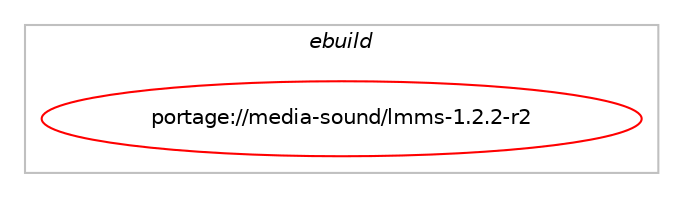 digraph prolog {

# *************
# Graph options
# *************

newrank=true;
concentrate=true;
compound=true;
graph [rankdir=LR,fontname=Helvetica,fontsize=10,ranksep=1.5];#, ranksep=2.5, nodesep=0.2];
edge  [arrowhead=vee];
node  [fontname=Helvetica,fontsize=10];

# **********
# The ebuild
# **********

subgraph cluster_leftcol {
color=gray;
label=<<i>ebuild</i>>;
id [label="portage://media-sound/lmms-1.2.2-r2", color=red, width=4, href="../media-sound/lmms-1.2.2-r2.svg"];
}

# ****************
# The dependencies
# ****************

subgraph cluster_midcol {
color=gray;
label=<<i>dependencies</i>>;
subgraph cluster_compile {
fillcolor="#eeeeee";
style=filled;
label=<<i>compile</i>>;
# *** BEGIN UNKNOWN DEPENDENCY TYPE (TODO) ***
# id -> equal(use_conditional_group(positive,alsa,portage://media-sound/lmms-1.2.2-r2,[package_dependency(portage://media-sound/lmms-1.2.2-r2,install,no,media-libs,alsa-lib,none,[,,],[],[])]))
# *** END UNKNOWN DEPENDENCY TYPE (TODO) ***

# *** BEGIN UNKNOWN DEPENDENCY TYPE (TODO) ***
# id -> equal(use_conditional_group(positive,fluidsynth,portage://media-sound/lmms-1.2.2-r2,[package_dependency(portage://media-sound/lmms-1.2.2-r2,install,no,media-sound,fluidsynth,none,[,,],[],[])]))
# *** END UNKNOWN DEPENDENCY TYPE (TODO) ***

# *** BEGIN UNKNOWN DEPENDENCY TYPE (TODO) ***
# id -> equal(use_conditional_group(positive,jack,portage://media-sound/lmms-1.2.2-r2,[package_dependency(portage://media-sound/lmms-1.2.2-r2,install,no,virtual,jack,none,[,,],[],[])]))
# *** END UNKNOWN DEPENDENCY TYPE (TODO) ***

# *** BEGIN UNKNOWN DEPENDENCY TYPE (TODO) ***
# id -> equal(use_conditional_group(positive,libgig,portage://media-sound/lmms-1.2.2-r2,[package_dependency(portage://media-sound/lmms-1.2.2-r2,install,no,media-libs,libgig,none,[,,],[],[])]))
# *** END UNKNOWN DEPENDENCY TYPE (TODO) ***

# *** BEGIN UNKNOWN DEPENDENCY TYPE (TODO) ***
# id -> equal(use_conditional_group(positive,mp3,portage://media-sound/lmms-1.2.2-r2,[package_dependency(portage://media-sound/lmms-1.2.2-r2,install,no,media-sound,lame,none,[,,],[],[])]))
# *** END UNKNOWN DEPENDENCY TYPE (TODO) ***

# *** BEGIN UNKNOWN DEPENDENCY TYPE (TODO) ***
# id -> equal(use_conditional_group(positive,ogg,portage://media-sound/lmms-1.2.2-r2,[package_dependency(portage://media-sound/lmms-1.2.2-r2,install,no,media-libs,libogg,none,[,,],[],[]),package_dependency(portage://media-sound/lmms-1.2.2-r2,install,no,media-libs,libvorbis,none,[,,],[],[])]))
# *** END UNKNOWN DEPENDENCY TYPE (TODO) ***

# *** BEGIN UNKNOWN DEPENDENCY TYPE (TODO) ***
# id -> equal(use_conditional_group(positive,portaudio,portage://media-sound/lmms-1.2.2-r2,[package_dependency(portage://media-sound/lmms-1.2.2-r2,install,no,media-libs,portaudio,greaterequal,[19,,_pre,19_pre],[],[])]))
# *** END UNKNOWN DEPENDENCY TYPE (TODO) ***

# *** BEGIN UNKNOWN DEPENDENCY TYPE (TODO) ***
# id -> equal(use_conditional_group(positive,pulseaudio,portage://media-sound/lmms-1.2.2-r2,[package_dependency(portage://media-sound/lmms-1.2.2-r2,install,no,media-libs,libpulse,none,[,,],[],[])]))
# *** END UNKNOWN DEPENDENCY TYPE (TODO) ***

# *** BEGIN UNKNOWN DEPENDENCY TYPE (TODO) ***
# id -> equal(use_conditional_group(positive,sdl,portage://media-sound/lmms-1.2.2-r2,[package_dependency(portage://media-sound/lmms-1.2.2-r2,install,no,media-libs,libsdl,none,[,,],[],[]),package_dependency(portage://media-sound/lmms-1.2.2-r2,install,no,media-libs,sdl-sound,greaterequal,[1.0.1,,,1.0.1],[],[])]))
# *** END UNKNOWN DEPENDENCY TYPE (TODO) ***

# *** BEGIN UNKNOWN DEPENDENCY TYPE (TODO) ***
# id -> equal(use_conditional_group(positive,soundio,portage://media-sound/lmms-1.2.2-r2,[package_dependency(portage://media-sound/lmms-1.2.2-r2,install,no,media-libs,libsoundio,none,[,,],[],[])]))
# *** END UNKNOWN DEPENDENCY TYPE (TODO) ***

# *** BEGIN UNKNOWN DEPENDENCY TYPE (TODO) ***
# id -> equal(use_conditional_group(positive,stk,portage://media-sound/lmms-1.2.2-r2,[package_dependency(portage://media-sound/lmms-1.2.2-r2,install,no,media-libs,stk,none,[,,],[],[])]))
# *** END UNKNOWN DEPENDENCY TYPE (TODO) ***

# *** BEGIN UNKNOWN DEPENDENCY TYPE (TODO) ***
# id -> equal(use_conditional_group(positive,test,portage://media-sound/lmms-1.2.2-r2,[package_dependency(portage://media-sound/lmms-1.2.2-r2,install,no,dev-qt,qttest,none,[,,],[slot(5)],[])]))
# *** END UNKNOWN DEPENDENCY TYPE (TODO) ***

# *** BEGIN UNKNOWN DEPENDENCY TYPE (TODO) ***
# id -> equal(use_conditional_group(positive,vst,portage://media-sound/lmms-1.2.2-r2,[package_dependency(portage://media-sound/lmms-1.2.2-r2,install,no,virtual,wine,none,[,,],[],[])]))
# *** END UNKNOWN DEPENDENCY TYPE (TODO) ***

# *** BEGIN UNKNOWN DEPENDENCY TYPE (TODO) ***
# id -> equal(package_dependency(portage://media-sound/lmms-1.2.2-r2,install,no,dev-qt,qtcore,none,[,,],[slot(5)],[]))
# *** END UNKNOWN DEPENDENCY TYPE (TODO) ***

# *** BEGIN UNKNOWN DEPENDENCY TYPE (TODO) ***
# id -> equal(package_dependency(portage://media-sound/lmms-1.2.2-r2,install,no,dev-qt,qtgui,none,[,,],[slot(5)],[]))
# *** END UNKNOWN DEPENDENCY TYPE (TODO) ***

# *** BEGIN UNKNOWN DEPENDENCY TYPE (TODO) ***
# id -> equal(package_dependency(portage://media-sound/lmms-1.2.2-r2,install,no,dev-qt,qtwidgets,none,[,,],[slot(5)],[]))
# *** END UNKNOWN DEPENDENCY TYPE (TODO) ***

# *** BEGIN UNKNOWN DEPENDENCY TYPE (TODO) ***
# id -> equal(package_dependency(portage://media-sound/lmms-1.2.2-r2,install,no,dev-qt,qtx11extras,none,[,,],[slot(5)],[]))
# *** END UNKNOWN DEPENDENCY TYPE (TODO) ***

# *** BEGIN UNKNOWN DEPENDENCY TYPE (TODO) ***
# id -> equal(package_dependency(portage://media-sound/lmms-1.2.2-r2,install,no,dev-qt,qtxml,none,[,,],[slot(5)],[]))
# *** END UNKNOWN DEPENDENCY TYPE (TODO) ***

# *** BEGIN UNKNOWN DEPENDENCY TYPE (TODO) ***
# id -> equal(package_dependency(portage://media-sound/lmms-1.2.2-r2,install,no,media-libs,libsamplerate,greaterequal,[0.1.8,,,0.1.8],[],[]))
# *** END UNKNOWN DEPENDENCY TYPE (TODO) ***

# *** BEGIN UNKNOWN DEPENDENCY TYPE (TODO) ***
# id -> equal(package_dependency(portage://media-sound/lmms-1.2.2-r2,install,no,media-libs,libsndfile,greaterequal,[1.0.11,,,1.0.11],[],[]))
# *** END UNKNOWN DEPENDENCY TYPE (TODO) ***

# *** BEGIN UNKNOWN DEPENDENCY TYPE (TODO) ***
# id -> equal(package_dependency(portage://media-sound/lmms-1.2.2-r2,install,no,sci-libs,fftw,none,[,,],[slot(3.0)],[]))
# *** END UNKNOWN DEPENDENCY TYPE (TODO) ***

# *** BEGIN UNKNOWN DEPENDENCY TYPE (TODO) ***
# id -> equal(package_dependency(portage://media-sound/lmms-1.2.2-r2,install,no,sys-libs,zlib,none,[,,],[],[]))
# *** END UNKNOWN DEPENDENCY TYPE (TODO) ***

# *** BEGIN UNKNOWN DEPENDENCY TYPE (TODO) ***
# id -> equal(package_dependency(portage://media-sound/lmms-1.2.2-r2,install,no,x11-libs,fltk,greaterequal,[1.3.0,,_rc3,1.3.0_rc3],[slot(1)],[]))
# *** END UNKNOWN DEPENDENCY TYPE (TODO) ***

}
subgraph cluster_compileandrun {
fillcolor="#eeeeee";
style=filled;
label=<<i>compile and run</i>>;
}
subgraph cluster_run {
fillcolor="#eeeeee";
style=filled;
label=<<i>run</i>>;
# *** BEGIN UNKNOWN DEPENDENCY TYPE (TODO) ***
# id -> equal(use_conditional_group(positive,alsa,portage://media-sound/lmms-1.2.2-r2,[package_dependency(portage://media-sound/lmms-1.2.2-r2,run,no,media-libs,alsa-lib,none,[,,],[],[])]))
# *** END UNKNOWN DEPENDENCY TYPE (TODO) ***

# *** BEGIN UNKNOWN DEPENDENCY TYPE (TODO) ***
# id -> equal(use_conditional_group(positive,fluidsynth,portage://media-sound/lmms-1.2.2-r2,[package_dependency(portage://media-sound/lmms-1.2.2-r2,run,no,media-sound,fluidsynth,none,[,,],[],[])]))
# *** END UNKNOWN DEPENDENCY TYPE (TODO) ***

# *** BEGIN UNKNOWN DEPENDENCY TYPE (TODO) ***
# id -> equal(use_conditional_group(positive,jack,portage://media-sound/lmms-1.2.2-r2,[package_dependency(portage://media-sound/lmms-1.2.2-r2,run,no,virtual,jack,none,[,,],[],[])]))
# *** END UNKNOWN DEPENDENCY TYPE (TODO) ***

# *** BEGIN UNKNOWN DEPENDENCY TYPE (TODO) ***
# id -> equal(use_conditional_group(positive,libgig,portage://media-sound/lmms-1.2.2-r2,[package_dependency(portage://media-sound/lmms-1.2.2-r2,run,no,media-libs,libgig,none,[,,],[],[])]))
# *** END UNKNOWN DEPENDENCY TYPE (TODO) ***

# *** BEGIN UNKNOWN DEPENDENCY TYPE (TODO) ***
# id -> equal(use_conditional_group(positive,mp3,portage://media-sound/lmms-1.2.2-r2,[package_dependency(portage://media-sound/lmms-1.2.2-r2,run,no,media-sound,lame,none,[,,],[],[])]))
# *** END UNKNOWN DEPENDENCY TYPE (TODO) ***

# *** BEGIN UNKNOWN DEPENDENCY TYPE (TODO) ***
# id -> equal(use_conditional_group(positive,ogg,portage://media-sound/lmms-1.2.2-r2,[package_dependency(portage://media-sound/lmms-1.2.2-r2,run,no,media-libs,libogg,none,[,,],[],[]),package_dependency(portage://media-sound/lmms-1.2.2-r2,run,no,media-libs,libvorbis,none,[,,],[],[])]))
# *** END UNKNOWN DEPENDENCY TYPE (TODO) ***

# *** BEGIN UNKNOWN DEPENDENCY TYPE (TODO) ***
# id -> equal(use_conditional_group(positive,portaudio,portage://media-sound/lmms-1.2.2-r2,[package_dependency(portage://media-sound/lmms-1.2.2-r2,run,no,media-libs,portaudio,greaterequal,[19,,_pre,19_pre],[],[])]))
# *** END UNKNOWN DEPENDENCY TYPE (TODO) ***

# *** BEGIN UNKNOWN DEPENDENCY TYPE (TODO) ***
# id -> equal(use_conditional_group(positive,pulseaudio,portage://media-sound/lmms-1.2.2-r2,[package_dependency(portage://media-sound/lmms-1.2.2-r2,run,no,media-libs,libpulse,none,[,,],[],[])]))
# *** END UNKNOWN DEPENDENCY TYPE (TODO) ***

# *** BEGIN UNKNOWN DEPENDENCY TYPE (TODO) ***
# id -> equal(use_conditional_group(positive,sdl,portage://media-sound/lmms-1.2.2-r2,[package_dependency(portage://media-sound/lmms-1.2.2-r2,run,no,media-libs,libsdl,none,[,,],[],[]),package_dependency(portage://media-sound/lmms-1.2.2-r2,run,no,media-libs,sdl-sound,greaterequal,[1.0.1,,,1.0.1],[],[])]))
# *** END UNKNOWN DEPENDENCY TYPE (TODO) ***

# *** BEGIN UNKNOWN DEPENDENCY TYPE (TODO) ***
# id -> equal(use_conditional_group(positive,soundio,portage://media-sound/lmms-1.2.2-r2,[package_dependency(portage://media-sound/lmms-1.2.2-r2,run,no,media-libs,libsoundio,none,[,,],[],[])]))
# *** END UNKNOWN DEPENDENCY TYPE (TODO) ***

# *** BEGIN UNKNOWN DEPENDENCY TYPE (TODO) ***
# id -> equal(use_conditional_group(positive,stk,portage://media-sound/lmms-1.2.2-r2,[package_dependency(portage://media-sound/lmms-1.2.2-r2,run,no,media-libs,stk,none,[,,],[],[])]))
# *** END UNKNOWN DEPENDENCY TYPE (TODO) ***

# *** BEGIN UNKNOWN DEPENDENCY TYPE (TODO) ***
# id -> equal(use_conditional_group(positive,vst,portage://media-sound/lmms-1.2.2-r2,[package_dependency(portage://media-sound/lmms-1.2.2-r2,run,no,virtual,wine,none,[,,],[],[])]))
# *** END UNKNOWN DEPENDENCY TYPE (TODO) ***

# *** BEGIN UNKNOWN DEPENDENCY TYPE (TODO) ***
# id -> equal(package_dependency(portage://media-sound/lmms-1.2.2-r2,run,no,dev-qt,qtcore,none,[,,],[slot(5)],[]))
# *** END UNKNOWN DEPENDENCY TYPE (TODO) ***

# *** BEGIN UNKNOWN DEPENDENCY TYPE (TODO) ***
# id -> equal(package_dependency(portage://media-sound/lmms-1.2.2-r2,run,no,dev-qt,qtgui,none,[,,],[slot(5)],[]))
# *** END UNKNOWN DEPENDENCY TYPE (TODO) ***

# *** BEGIN UNKNOWN DEPENDENCY TYPE (TODO) ***
# id -> equal(package_dependency(portage://media-sound/lmms-1.2.2-r2,run,no,dev-qt,qtwidgets,none,[,,],[slot(5)],[]))
# *** END UNKNOWN DEPENDENCY TYPE (TODO) ***

# *** BEGIN UNKNOWN DEPENDENCY TYPE (TODO) ***
# id -> equal(package_dependency(portage://media-sound/lmms-1.2.2-r2,run,no,dev-qt,qtxml,none,[,,],[slot(5)],[]))
# *** END UNKNOWN DEPENDENCY TYPE (TODO) ***

# *** BEGIN UNKNOWN DEPENDENCY TYPE (TODO) ***
# id -> equal(package_dependency(portage://media-sound/lmms-1.2.2-r2,run,no,media-libs,libsamplerate,greaterequal,[0.1.8,,,0.1.8],[],[]))
# *** END UNKNOWN DEPENDENCY TYPE (TODO) ***

# *** BEGIN UNKNOWN DEPENDENCY TYPE (TODO) ***
# id -> equal(package_dependency(portage://media-sound/lmms-1.2.2-r2,run,no,media-libs,libsndfile,greaterequal,[1.0.11,,,1.0.11],[],[]))
# *** END UNKNOWN DEPENDENCY TYPE (TODO) ***

# *** BEGIN UNKNOWN DEPENDENCY TYPE (TODO) ***
# id -> equal(package_dependency(portage://media-sound/lmms-1.2.2-r2,run,no,media-plugins,calf,none,[,,],[],[]))
# *** END UNKNOWN DEPENDENCY TYPE (TODO) ***

# *** BEGIN UNKNOWN DEPENDENCY TYPE (TODO) ***
# id -> equal(package_dependency(portage://media-sound/lmms-1.2.2-r2,run,no,media-plugins,caps-plugins,none,[,,],[],[]))
# *** END UNKNOWN DEPENDENCY TYPE (TODO) ***

# *** BEGIN UNKNOWN DEPENDENCY TYPE (TODO) ***
# id -> equal(package_dependency(portage://media-sound/lmms-1.2.2-r2,run,no,media-plugins,cmt-plugins,none,[,,],[],[]))
# *** END UNKNOWN DEPENDENCY TYPE (TODO) ***

# *** BEGIN UNKNOWN DEPENDENCY TYPE (TODO) ***
# id -> equal(package_dependency(portage://media-sound/lmms-1.2.2-r2,run,no,media-plugins,swh-plugins,none,[,,],[],[]))
# *** END UNKNOWN DEPENDENCY TYPE (TODO) ***

# *** BEGIN UNKNOWN DEPENDENCY TYPE (TODO) ***
# id -> equal(package_dependency(portage://media-sound/lmms-1.2.2-r2,run,no,media-plugins,tap-plugins,none,[,,],[],[]))
# *** END UNKNOWN DEPENDENCY TYPE (TODO) ***

# *** BEGIN UNKNOWN DEPENDENCY TYPE (TODO) ***
# id -> equal(package_dependency(portage://media-sound/lmms-1.2.2-r2,run,no,sci-libs,fftw,none,[,,],[slot(3.0)],[]))
# *** END UNKNOWN DEPENDENCY TYPE (TODO) ***

# *** BEGIN UNKNOWN DEPENDENCY TYPE (TODO) ***
# id -> equal(package_dependency(portage://media-sound/lmms-1.2.2-r2,run,no,sys-libs,zlib,none,[,,],[],[]))
# *** END UNKNOWN DEPENDENCY TYPE (TODO) ***

# *** BEGIN UNKNOWN DEPENDENCY TYPE (TODO) ***
# id -> equal(package_dependency(portage://media-sound/lmms-1.2.2-r2,run,no,x11-libs,fltk,greaterequal,[1.3.0,,_rc3,1.3.0_rc3],[slot(1)],[]))
# *** END UNKNOWN DEPENDENCY TYPE (TODO) ***

}
}

# **************
# The candidates
# **************

subgraph cluster_choices {
rank=same;
color=gray;
label=<<i>candidates</i>>;

}

}
